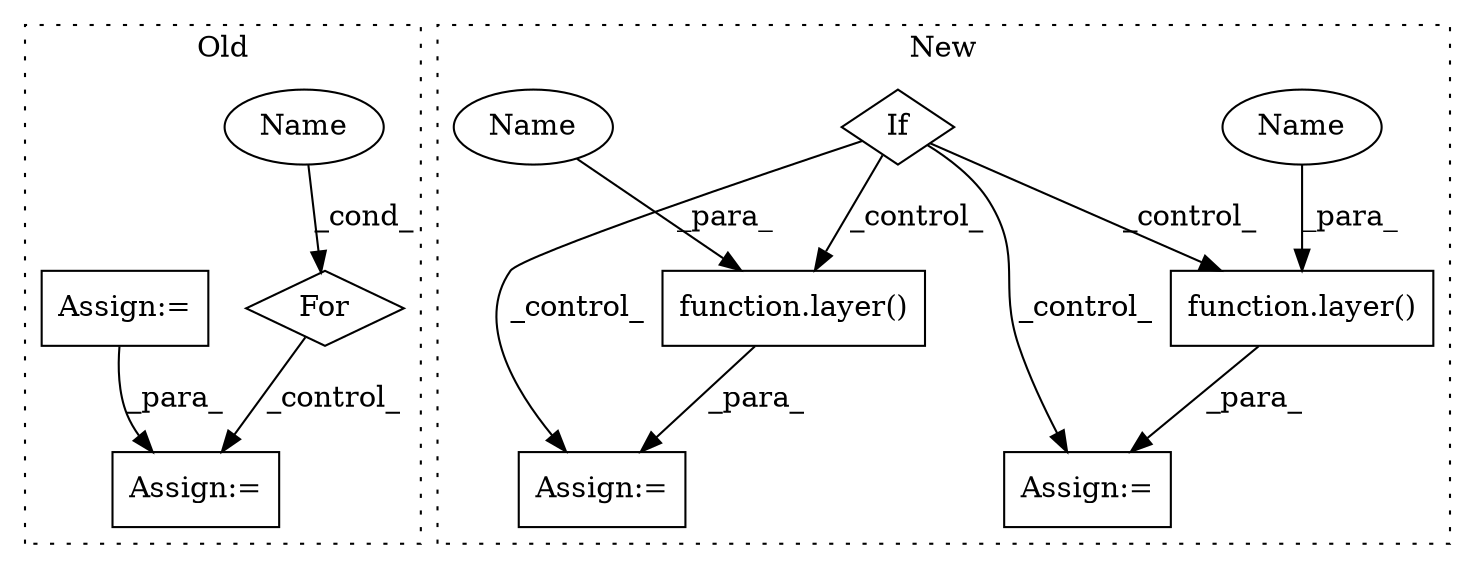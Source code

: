 digraph G {
subgraph cluster0 {
1 [label="For" a="107" s="6033,6080" l="4,14" shape="diamond"];
3 [label="Name" a="87" s="6060" l="8" shape="ellipse"];
4 [label="Assign:=" a="68" s="6142" l="3" shape="box"];
5 [label="Assign:=" a="68" s="5970" l="3" shape="box"];
label = "Old";
style="dotted";
}
subgraph cluster1 {
2 [label="function.layer()" a="75" s="7002,7009" l="6,1" shape="box"];
6 [label="If" a="96" s="6897,6930" l="3,18" shape="diamond"];
7 [label="function.layer()" a="75" s="6952,6962" l="6,1" shape="box"];
8 [label="Assign:=" a="68" s="6999" l="3" shape="box"];
9 [label="Assign:=" a="68" s="6949" l="3" shape="box"];
10 [label="Name" a="87" s="6961" l="1" shape="ellipse"];
11 [label="Name" a="87" s="7008" l="1" shape="ellipse"];
label = "New";
style="dotted";
}
1 -> 4 [label="_control_"];
2 -> 8 [label="_para_"];
3 -> 1 [label="_cond_"];
5 -> 4 [label="_para_"];
6 -> 7 [label="_control_"];
6 -> 2 [label="_control_"];
6 -> 9 [label="_control_"];
6 -> 8 [label="_control_"];
7 -> 9 [label="_para_"];
10 -> 7 [label="_para_"];
11 -> 2 [label="_para_"];
}